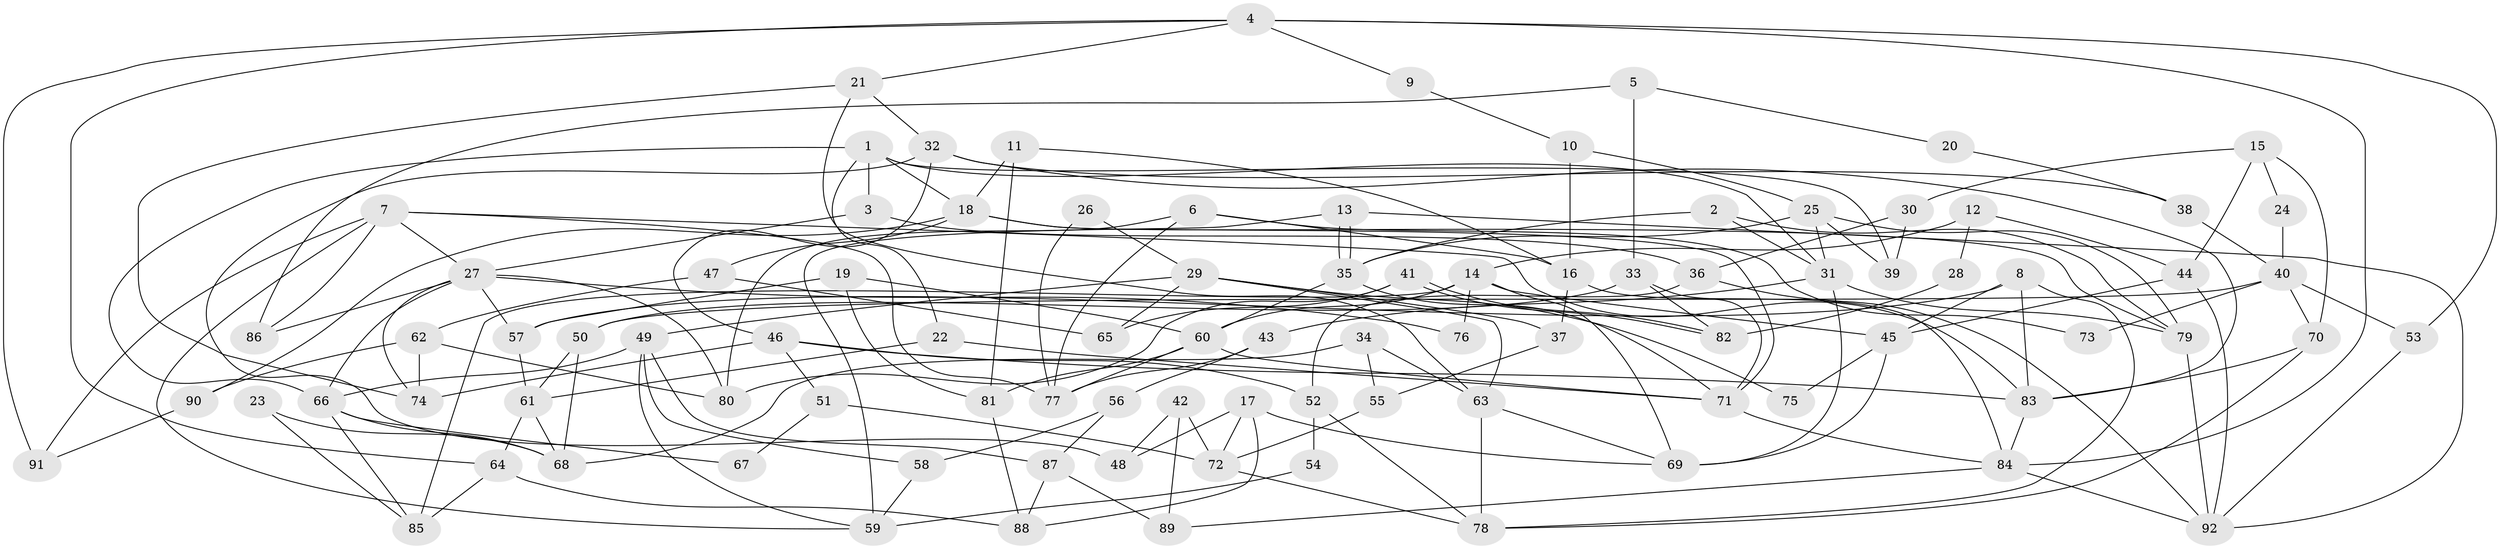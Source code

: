 // coarse degree distribution, {9: 0.043478260869565216, 4: 0.2608695652173913, 12: 0.021739130434782608, 3: 0.17391304347826086, 6: 0.1956521739130435, 5: 0.08695652173913043, 15: 0.021739130434782608, 2: 0.08695652173913043, 10: 0.021739130434782608, 11: 0.021739130434782608, 7: 0.043478260869565216, 8: 0.021739130434782608}
// Generated by graph-tools (version 1.1) at 2025/18/03/04/25 18:18:38]
// undirected, 92 vertices, 184 edges
graph export_dot {
graph [start="1"]
  node [color=gray90,style=filled];
  1;
  2;
  3;
  4;
  5;
  6;
  7;
  8;
  9;
  10;
  11;
  12;
  13;
  14;
  15;
  16;
  17;
  18;
  19;
  20;
  21;
  22;
  23;
  24;
  25;
  26;
  27;
  28;
  29;
  30;
  31;
  32;
  33;
  34;
  35;
  36;
  37;
  38;
  39;
  40;
  41;
  42;
  43;
  44;
  45;
  46;
  47;
  48;
  49;
  50;
  51;
  52;
  53;
  54;
  55;
  56;
  57;
  58;
  59;
  60;
  61;
  62;
  63;
  64;
  65;
  66;
  67;
  68;
  69;
  70;
  71;
  72;
  73;
  74;
  75;
  76;
  77;
  78;
  79;
  80;
  81;
  82;
  83;
  84;
  85;
  86;
  87;
  88;
  89;
  90;
  91;
  92;
  1 -- 18;
  1 -- 3;
  1 -- 22;
  1 -- 31;
  1 -- 39;
  1 -- 66;
  2 -- 35;
  2 -- 79;
  2 -- 31;
  3 -- 36;
  3 -- 27;
  4 -- 91;
  4 -- 64;
  4 -- 9;
  4 -- 21;
  4 -- 53;
  4 -- 84;
  5 -- 33;
  5 -- 86;
  5 -- 20;
  6 -- 77;
  6 -- 80;
  6 -- 16;
  6 -- 73;
  7 -- 83;
  7 -- 77;
  7 -- 27;
  7 -- 59;
  7 -- 86;
  7 -- 91;
  8 -- 57;
  8 -- 83;
  8 -- 45;
  8 -- 78;
  9 -- 10;
  10 -- 16;
  10 -- 25;
  11 -- 16;
  11 -- 18;
  11 -- 81;
  12 -- 14;
  12 -- 44;
  12 -- 28;
  13 -- 92;
  13 -- 35;
  13 -- 35;
  13 -- 59;
  14 -- 69;
  14 -- 60;
  14 -- 45;
  14 -- 76;
  14 -- 85;
  15 -- 70;
  15 -- 44;
  15 -- 24;
  15 -- 30;
  16 -- 84;
  16 -- 37;
  17 -- 69;
  17 -- 48;
  17 -- 72;
  17 -- 88;
  18 -- 71;
  18 -- 79;
  18 -- 47;
  18 -- 90;
  19 -- 81;
  19 -- 60;
  19 -- 57;
  20 -- 38;
  21 -- 74;
  21 -- 32;
  21 -- 63;
  22 -- 61;
  22 -- 71;
  23 -- 85;
  23 -- 68;
  24 -- 40;
  25 -- 31;
  25 -- 35;
  25 -- 39;
  25 -- 79;
  26 -- 29;
  26 -- 77;
  27 -- 66;
  27 -- 57;
  27 -- 74;
  27 -- 76;
  27 -- 80;
  27 -- 86;
  28 -- 82;
  29 -- 63;
  29 -- 49;
  29 -- 37;
  29 -- 65;
  29 -- 75;
  30 -- 39;
  30 -- 36;
  31 -- 43;
  31 -- 69;
  31 -- 79;
  32 -- 46;
  32 -- 38;
  32 -- 48;
  32 -- 83;
  33 -- 71;
  33 -- 50;
  33 -- 82;
  34 -- 55;
  34 -- 63;
  34 -- 68;
  35 -- 71;
  35 -- 60;
  36 -- 92;
  36 -- 52;
  37 -- 55;
  38 -- 40;
  40 -- 50;
  40 -- 53;
  40 -- 70;
  40 -- 73;
  41 -- 65;
  41 -- 82;
  41 -- 82;
  41 -- 80;
  42 -- 89;
  42 -- 72;
  42 -- 48;
  43 -- 56;
  43 -- 77;
  44 -- 92;
  44 -- 45;
  45 -- 69;
  45 -- 75;
  46 -- 83;
  46 -- 52;
  46 -- 51;
  46 -- 74;
  47 -- 62;
  47 -- 65;
  49 -- 59;
  49 -- 66;
  49 -- 58;
  49 -- 87;
  50 -- 68;
  50 -- 61;
  51 -- 72;
  51 -- 67;
  52 -- 78;
  52 -- 54;
  53 -- 92;
  54 -- 59;
  55 -- 72;
  56 -- 87;
  56 -- 58;
  57 -- 61;
  58 -- 59;
  60 -- 71;
  60 -- 77;
  60 -- 81;
  61 -- 68;
  61 -- 64;
  62 -- 80;
  62 -- 74;
  62 -- 90;
  63 -- 69;
  63 -- 78;
  64 -- 88;
  64 -- 85;
  66 -- 85;
  66 -- 67;
  66 -- 68;
  70 -- 78;
  70 -- 83;
  71 -- 84;
  72 -- 78;
  79 -- 92;
  81 -- 88;
  83 -- 84;
  84 -- 89;
  84 -- 92;
  87 -- 88;
  87 -- 89;
  90 -- 91;
}
